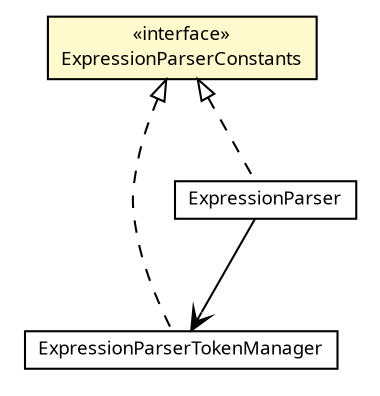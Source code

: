 #!/usr/local/bin/dot
#
# Class diagram 
# Generated by UMLGraph version R5_6 (http://www.umlgraph.org/)
#

digraph G {
	edge [fontname="Trebuchet MS",fontsize=10,labelfontname="Trebuchet MS",labelfontsize=10];
	node [fontname="Trebuchet MS",fontsize=10,shape=plaintext];
	nodesep=0.25;
	ranksep=0.5;
	// se.cambio.cds.gdl.parser.ExpressionParserTokenManager
	c184323 [label=<<table title="se.cambio.cds.gdl.parser.ExpressionParserTokenManager" border="0" cellborder="1" cellspacing="0" cellpadding="2" port="p" href="./ExpressionParserTokenManager.html">
		<tr><td><table border="0" cellspacing="0" cellpadding="1">
<tr><td align="center" balign="center"><font face="Trebuchet MS"> ExpressionParserTokenManager </font></td></tr>
		</table></td></tr>
		</table>>, URL="./ExpressionParserTokenManager.html", fontname="Trebuchet MS", fontcolor="black", fontsize=9.0];
	// se.cambio.cds.gdl.parser.ExpressionParserConstants
	c184324 [label=<<table title="se.cambio.cds.gdl.parser.ExpressionParserConstants" border="0" cellborder="1" cellspacing="0" cellpadding="2" port="p" bgcolor="lemonChiffon" href="./ExpressionParserConstants.html">
		<tr><td><table border="0" cellspacing="0" cellpadding="1">
<tr><td align="center" balign="center"> &#171;interface&#187; </td></tr>
<tr><td align="center" balign="center"><font face="Trebuchet MS"> ExpressionParserConstants </font></td></tr>
		</table></td></tr>
		</table>>, URL="./ExpressionParserConstants.html", fontname="Trebuchet MS", fontcolor="black", fontsize=9.0];
	// se.cambio.cds.gdl.parser.ExpressionParser
	c184325 [label=<<table title="se.cambio.cds.gdl.parser.ExpressionParser" border="0" cellborder="1" cellspacing="0" cellpadding="2" port="p" href="./ExpressionParser.html">
		<tr><td><table border="0" cellspacing="0" cellpadding="1">
<tr><td align="center" balign="center"><font face="Trebuchet MS"> ExpressionParser </font></td></tr>
		</table></td></tr>
		</table>>, URL="./ExpressionParser.html", fontname="Trebuchet MS", fontcolor="black", fontsize=9.0];
	//se.cambio.cds.gdl.parser.ExpressionParserTokenManager implements se.cambio.cds.gdl.parser.ExpressionParserConstants
	c184324:p -> c184323:p [dir=back,arrowtail=empty,style=dashed];
	//se.cambio.cds.gdl.parser.ExpressionParser implements se.cambio.cds.gdl.parser.ExpressionParserConstants
	c184324:p -> c184325:p [dir=back,arrowtail=empty,style=dashed];
	// se.cambio.cds.gdl.parser.ExpressionParser NAVASSOC se.cambio.cds.gdl.parser.ExpressionParserTokenManager
	c184325:p -> c184323:p [taillabel="", label="", headlabel="", fontname="Trebuchet MS", fontcolor="black", fontsize=10.0, color="black", arrowhead=open];
}

